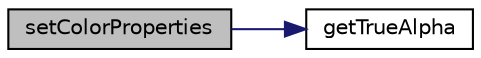 digraph "setColorProperties"
{
  edge [fontname="Helvetica",fontsize="10",labelfontname="Helvetica",labelfontsize="10"];
  node [fontname="Helvetica",fontsize="10",shape=record];
  rankdir="LR";
  Node44 [label="setColorProperties",height=0.2,width=0.4,color="black", fillcolor="grey75", style="filled", fontcolor="black"];
  Node44 -> Node45 [color="midnightblue",fontsize="10",style="solid",fontname="Helvetica"];
  Node45 [label="getTrueAlpha",height=0.2,width=0.4,color="black", fillcolor="white", style="filled",URL="$class_p_h_p_excel___chart___properties.html#ac203a99fc1ce483ab369da946f496d32"];
}
